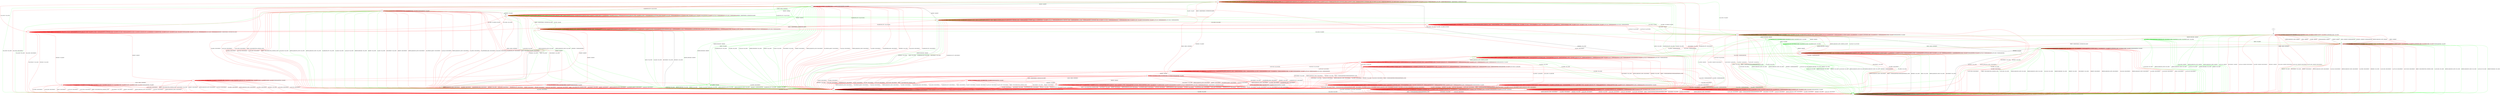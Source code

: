 digraph "" {
	graph ["Incoming time"=0.14721894264221191,
		"Outgoing time"=0.2516295909881592,
		Output="{'States': 36, 'Transitions': 837, 'Filename': '../results/ssh/OpenSSH-DropBear-msat-4.dot'}",
		Reference="{'States': 32, 'Transitions': 683, 'Filename': '../subjects/ssh/OpenSSH.dot'}",
		Solver=msat,
		Updated="{'States': 18, 'Transitions': 222, 'Filename': '../subjects/ssh/DropBear.dot'}",
		"f-measure"=0.15027624309392265,
		precision=0.3063063063063063,
		recall=0.09956076134699854
	];
	a -> a	[key=0,
		label="CH_OPEN / CH_MAX"];
	a -> a	[key=1,
		label="CH_EOF / NO_RESP"];
	a -> a	[key=2,
		color=green,
		label="UA_PK_NOK / NO_RESP"];
	a -> a	[key=3,
		color=green,
		label="SERVICE_REQUEST_AUTH / SERVICE_ACCEPT"];
	a -> a	[key=4,
		color=green,
		label="SERVICE_REQUEST_CONN / SERVICE_ACCEPT"];
	a -> a	[key=5,
		color=green,
		label="UA_PK_OK / NO_RESP"];
	a -> a	[key=6,
		color=red,
		label="SERVICE_REQUEST_AUTH / NO_RESP"];
	a -> a	[key=7,
		color=red,
		label="CH_WINDOW_ADJUST / NO_RESP"];
	a -> a	[key=8,
		color=red,
		label="DEBUG / NO_RESP"];
	a -> a	[key=9,
		color=red,
		label="UA_PK_OK / UNIMPLEMENTED"];
	a -> a	[key=10,
		color=red,
		label="SERVICE_REQUEST_CONN / NO_RESP"];
	a -> a	[key=11,
		color=red,
		label="UA_NONE / UNIMPLEMENTED"];
	a -> a	[key=12,
		color=red,
		label="CH_EXTENDED_DATA / NO_RESP"];
	a -> a	[key=13,
		color=red,
		label="UA_PK_NOK / UNIMPLEMENTED"];
	a -> a	[key=14,
		color=red,
		label="KEX30 / NO_RESP"];
	a -> a	[key=15,
		color=red,
		label="IGNORE / NO_RESP"];
	a -> a	[key=16,
		color=red,
		label="CH_DATA / NO_RESP"];
	a -> a	[key=17,
		color=red,
		label="UNIMPLEMENTED / NO_RESP"];
	a -> a	[key=18,
		color=red,
		label="UA_PW_OK / UNIMPLEMENTED"];
	a -> a	[key=19,
		color=red,
		label="UA_PW_NOK / UNIMPLEMENTED"];
	a -> a	[key=20,
		color=red,
		label="REKEY / KEXINIT|KEX31+NEWKEYS|NO_RESP"];
	a -> d	[key=0,
		label="KEXINIT / KEXINIT"];
	a -> m	[key=0,
		color=green,
		label="CH_CLOSE / NO_RESP"];
	a -> n	[key=0,
		label="NEWKEYS / NO_CONN"];
	a -> n	[key=1,
		color=green,
		label="KEX30 / NO_CONN"];
	a -> n	[key=2,
		color=green,
		label="CH_REQUEST_PTY / NO_CONN"];
	a -> n	[key=3,
		color=green,
		label="CH_DATA / NO_CONN"];
	a -> n	[key=4,
		color=red,
		label="DISCONNECT / NO_CONN"];
	a -> n	[key=5,
		color=red,
		label="CH_REQUEST_PTY / DISCONNECT"];
	r	[color=green];
	a -> r	[key=0,
		color=green,
		label="KEXINIT_PROCEED / KEXINIT"];
	z	[color=red];
	a -> z	[key=0,
		color=red,
		label="CH_CLOSE / CH_CLOSE"];
	b -> l	[key=0];
	c -> c	[key=0,
		label="CH_CLOSE / CH_NONE"];
	c -> c	[key=1,
		label="CH_REQUEST_PTY / CH_NONE"];
	c -> c	[key=2,
		label="CH_EOF / CH_NONE"];
	c -> c	[key=3,
		label="CH_DATA / CH_NONE"];
	c -> c	[key=4,
		color=green,
		label="KEX30 / UNIMPLEMENTED"];
	c -> c	[key=5,
		color=red,
		label="CH_WINDOW_ADJUST / CH_NONE"];
	c -> c	[key=6,
		color=red,
		label="DEBUG / NO_RESP"];
	c -> c	[key=7,
		color=red,
		label="CH_EXTENDED_DATA / CH_NONE"];
	c -> c	[key=8,
		color=red,
		label="IGNORE / NO_RESP"];
	c -> c	[key=9,
		color=red,
		label="UNIMPLEMENTED / NO_RESP"];
	c -> e	[key=0,
		label="NEWKEYS / NO_RESP"];
	c -> f	[key=0,
		color=green,
		label="UA_PK_NOK / NO_CONN"];
	c -> f	[key=1,
		color=green,
		label="SERVICE_REQUEST_AUTH / NO_CONN"];
	c -> f	[key=2,
		color=green,
		label="SERVICE_REQUEST_CONN / NO_CONN"];
	c -> f	[key=3,
		color=green,
		label="UA_PK_OK / NO_CONN"];
	c -> f	[key=4,
		color=green,
		label="KEXINIT_PROCEED / NO_CONN"];
	c -> f	[key=5,
		color=green,
		label="KEXINIT / NO_CONN"];
	c -> f	[key=6,
		color=red,
		label="DISCONNECT / NO_CONN"];
	c -> f	[key=7,
		color=red,
		label="KEXINIT / DISCONNECT"];
	c -> f	[key=8,
		color=red,
		label="SERVICE_REQUEST_AUTH / DISCONNECT"];
	c -> f	[key=9,
		color=red,
		label="UA_PK_OK / DISCONNECT"];
	c -> f	[key=10,
		color=red,
		label="SERVICE_REQUEST_CONN / DISCONNECT"];
	c -> f	[key=11,
		color=red,
		label="UA_NONE / DISCONNECT"];
	c -> f	[key=12,
		color=red,
		label="UA_PK_NOK / DISCONNECT"];
	c -> f	[key=13,
		color=red,
		label="KEX30 / DISCONNECT"];
	c -> f	[key=14,
		color=red,
		label="UA_PW_OK / DISCONNECT"];
	c -> f	[key=15,
		color=red,
		label="UA_PW_NOK / DISCONNECT"];
	c -> f	[key=16,
		color=red,
		label="REKEY / DISCONNECT|NO_CONN|NO_CONN"];
	c -> n	[key=0,
		color=green,
		label="CH_OPEN / NO_CONN"];
	c -> n	[key=1,
		color=red,
		label="CH_OPEN / DISCONNECT"];
	d -> d	[key=0,
		label="CH_OPEN / CH_MAX"];
	d -> d	[key=1,
		color=red,
		label="DEBUG / NO_RESP"];
	d -> d	[key=2,
		color=red,
		label="IGNORE / NO_RESP"];
	d -> d	[key=3,
		color=red,
		label="UNIMPLEMENTED / NO_RESP"];
	d -> f	[key=0,
		color=green,
		label="CH_CLOSE / NO_CONN"];
	d -> f	[key=1,
		color=red,
		label="CH_CLOSE / DISCONNECT"];
	d -> g	[key=0,
		color=green,
		label="KEX30 / KEX31+NEWKEYS"];
	d -> n	[key=0,
		color=green,
		label="UA_PK_NOK / NO_CONN"];
	d -> n	[key=1,
		color=green,
		label="SERVICE_REQUEST_AUTH / NO_CONN"];
	d -> n	[key=2,
		color=green,
		label="SERVICE_REQUEST_CONN / NO_CONN"];
	d -> n	[key=3,
		color=green,
		label="NEWKEYS / UNIMPLEMENTED"];
	d -> n	[key=4,
		color=green,
		label="CH_REQUEST_PTY / NO_CONN"];
	d -> n	[key=5,
		color=green,
		label="CH_DATA / NO_CONN"];
	d -> n	[key=6,
		color=green,
		label="UA_PK_OK / NO_CONN"];
	d -> n	[key=7,
		color=green,
		label="KEXINIT_PROCEED / NO_CONN"];
	d -> n	[key=8,
		color=green,
		label="KEXINIT / NO_CONN"];
	d -> n	[key=9,
		color=green,
		label="CH_EOF / NO_CONN"];
	d -> n	[key=10,
		color=red,
		label="DISCONNECT / NO_CONN"];
	d -> n	[key=11,
		color=red,
		label="KEXINIT / DISCONNECT"];
	d -> n	[key=12,
		color=red,
		label="SERVICE_REQUEST_AUTH / DISCONNECT"];
	d -> n	[key=13,
		color=red,
		label="CH_WINDOW_ADJUST / DISCONNECT"];
	d -> n	[key=14,
		color=red,
		label="UA_PK_OK / DISCONNECT"];
	d -> n	[key=15,
		color=red,
		label="SERVICE_REQUEST_CONN / DISCONNECT"];
	d -> n	[key=16,
		color=red,
		label="UA_NONE / DISCONNECT"];
	d -> n	[key=17,
		color=red,
		label="CH_EXTENDED_DATA / DISCONNECT"];
	d -> n	[key=18,
		color=red,
		label="NEWKEYS / NO_CONN"];
	d -> n	[key=19,
		color=red,
		label="UA_PK_NOK / DISCONNECT"];
	d -> n	[key=20,
		color=red,
		label="CH_REQUEST_PTY / DISCONNECT"];
	d -> n	[key=21,
		color=red,
		label="CH_EOF / DISCONNECT"];
	d -> n	[key=22,
		color=red,
		label="CH_DATA / DISCONNECT"];
	d -> n	[key=23,
		color=red,
		label="UA_PW_OK / DISCONNECT"];
	d -> n	[key=24,
		color=red,
		label="UA_PW_NOK / DISCONNECT"];
	d -> n	[key=25,
		color=red,
		label="REKEY / DISCONNECT|NO_CONN|NO_CONN"];
	jj	[color=red];
	d -> jj	[key=0,
		color=red,
		label="KEX30 / KEX31+NEWKEYS"];
	e -> e	[key=0,
		label="CH_CLOSE / CH_NONE"];
	e -> e	[key=1,
		label="CH_REQUEST_PTY / CH_NONE"];
	e -> e	[key=2,
		label="CH_EOF / CH_NONE"];
	e -> e	[key=3,
		label="CH_DATA / CH_NONE"];
	e -> e	[key=4,
		color=green,
		label="UA_PK_NOK / UA_FAILURE"];
	e -> e	[key=5,
		color=green,
		label="SERVICE_REQUEST_AUTH / SERVICE_ACCEPT"];
	e -> e	[key=6,
		color=red,
		label="KEXINIT / UNIMPLEMENTED"];
	e -> e	[key=7,
		color=red,
		label="CH_WINDOW_ADJUST / CH_NONE"];
	e -> e	[key=8,
		color=red,
		label="DEBUG / NO_RESP"];
	e -> e	[key=9,
		color=red,
		label="UA_PK_OK / UNIMPLEMENTED"];
	e -> e	[key=10,
		color=red,
		label="UA_NONE / UNIMPLEMENTED"];
	e -> e	[key=11,
		color=red,
		label="CH_EXTENDED_DATA / CH_NONE"];
	e -> e	[key=12,
		color=red,
		label="UA_PK_NOK / UNIMPLEMENTED"];
	e -> e	[key=13,
		color=red,
		label="KEX30 / UNIMPLEMENTED"];
	e -> e	[key=14,
		color=red,
		label="IGNORE / NO_RESP"];
	e -> e	[key=15,
		color=red,
		label="UNIMPLEMENTED / NO_RESP"];
	e -> e	[key=16,
		color=red,
		label="UA_PW_OK / UNIMPLEMENTED"];
	e -> e	[key=17,
		color=red,
		label="UA_PW_NOK / UNIMPLEMENTED"];
	e -> f	[key=0,
		label="NEWKEYS / NO_CONN"];
	e -> f	[key=1,
		color=green,
		label="KEX30 / NO_CONN"];
	e -> f	[key=2,
		color=green,
		label="SERVICE_REQUEST_CONN / NO_CONN"];
	e -> f	[key=3,
		color=red,
		label="DISCONNECT / NO_CONN"];
	e -> f	[key=4,
		color=red,
		label="SERVICE_REQUEST_CONN / DISCONNECT"];
	e -> f	[key=5,
		color=red,
		label="REKEY / UNIMPLEMENTED|UNIMPLEMENTED|NO_CONN"];
	e -> m	[key=0,
		color=green,
		label="UA_PK_OK / UA_SUCCESS"];
	e -> m	[key=1,
		color=red,
		label="SERVICE_REQUEST_AUTH / SERVICE_ACCEPT"];
	e -> n	[key=0,
		color=green,
		label="CH_OPEN / NO_CONN"];
	p	[color=green];
	e -> p	[key=0,
		color=green,
		label="KEXINIT_PROCEED / KEXINIT"];
	q	[color=green];
	e -> q	[key=0,
		color=green,
		label="KEXINIT / KEXINIT"];
	s	[color=red];
	e -> s	[key=0,
		color=red,
		label="CH_OPEN / UNIMPLEMENTED"];
	f -> f	[key=0,
		label="KEXINIT / NO_CONN"];
	f -> f	[key=1,
		label="SERVICE_REQUEST_AUTH / NO_CONN"];
	f -> f	[key=2,
		label="UA_PK_OK / NO_CONN"];
	f -> f	[key=3,
		label="SERVICE_REQUEST_CONN / NO_CONN"];
	f -> f	[key=4,
		label="NEWKEYS / NO_CONN"];
	f -> f	[key=5,
		label="UA_PK_NOK / NO_CONN"];
	f -> f	[key=6,
		label="CH_CLOSE / CH_NONE"];
	f -> f	[key=7,
		label="CH_REQUEST_PTY / CH_NONE"];
	f -> f	[key=8,
		label="KEX30 / NO_CONN"];
	f -> f	[key=9,
		label="CH_EOF / CH_NONE"];
	f -> f	[key=10,
		label="CH_DATA / CH_NONE"];
	f -> f	[key=11,
		color=green,
		label="KEXINIT_PROCEED / NO_CONN"];
	f -> f	[key=12,
		color=red,
		label="DISCONNECT / NO_CONN"];
	f -> f	[key=13,
		color=red,
		label="CH_WINDOW_ADJUST / CH_NONE"];
	f -> f	[key=14,
		color=red,
		label="DEBUG / NO_CONN"];
	f -> f	[key=15,
		color=red,
		label="UA_NONE / NO_CONN"];
	f -> f	[key=16,
		color=red,
		label="CH_EXTENDED_DATA / CH_NONE"];
	f -> f	[key=17,
		color=red,
		label="IGNORE / NO_CONN"];
	f -> f	[key=18,
		color=red,
		label="UNIMPLEMENTED / NO_CONN"];
	f -> f	[key=19,
		color=red,
		label="UA_PW_OK / NO_CONN"];
	f -> f	[key=20,
		color=red,
		label="UA_PW_NOK / NO_CONN"];
	f -> f	[key=21,
		color=red,
		label="REKEY / NO_CONN|NO_CONN|NO_CONN"];
	f -> n	[key=0,
		label="CH_OPEN / NO_CONN"];
	g -> f	[key=0,
		color=green,
		label="CH_CLOSE / NO_CONN"];
	g -> f	[key=1,
		color=red,
		label="CH_CLOSE / DISCONNECT"];
	g -> g	[key=0,
		label="CH_OPEN / CH_MAX"];
	g -> g	[key=1,
		color=green,
		label="KEX30 / UNIMPLEMENTED"];
	g -> g	[key=2,
		color=red,
		label="DEBUG / NO_RESP"];
	g -> g	[key=3,
		color=red,
		label="IGNORE / NO_RESP"];
	g -> g	[key=4,
		color=red,
		label="UNIMPLEMENTED / NO_RESP"];
	g -> j	[key=0,
		label="NEWKEYS / NO_RESP"];
	g -> n	[key=0,
		color=green,
		label="UA_PK_NOK / NO_CONN"];
	g -> n	[key=1,
		color=green,
		label="SERVICE_REQUEST_AUTH / NO_CONN"];
	g -> n	[key=2,
		color=green,
		label="SERVICE_REQUEST_CONN / NO_CONN"];
	g -> n	[key=3,
		color=green,
		label="CH_REQUEST_PTY / NO_CONN"];
	g -> n	[key=4,
		color=green,
		label="CH_DATA / NO_CONN"];
	g -> n	[key=5,
		color=green,
		label="UA_PK_OK / NO_CONN"];
	g -> n	[key=6,
		color=green,
		label="KEXINIT_PROCEED / NO_CONN"];
	g -> n	[key=7,
		color=green,
		label="KEXINIT / NO_CONN"];
	g -> n	[key=8,
		color=green,
		label="CH_EOF / NO_CONN"];
	g -> n	[key=9,
		color=red,
		label="DISCONNECT / NO_CONN"];
	g -> n	[key=10,
		color=red,
		label="KEXINIT / DISCONNECT"];
	g -> n	[key=11,
		color=red,
		label="SERVICE_REQUEST_AUTH / DISCONNECT"];
	g -> n	[key=12,
		color=red,
		label="CH_WINDOW_ADJUST / DISCONNECT"];
	g -> n	[key=13,
		color=red,
		label="UA_PK_OK / DISCONNECT"];
	g -> n	[key=14,
		color=red,
		label="SERVICE_REQUEST_CONN / DISCONNECT"];
	g -> n	[key=15,
		color=red,
		label="UA_NONE / DISCONNECT"];
	g -> n	[key=16,
		color=red,
		label="CH_EXTENDED_DATA / DISCONNECT"];
	g -> n	[key=17,
		color=red,
		label="UA_PK_NOK / DISCONNECT"];
	g -> n	[key=18,
		color=red,
		label="CH_REQUEST_PTY / DISCONNECT"];
	g -> n	[key=19,
		color=red,
		label="KEX30 / DISCONNECT"];
	g -> n	[key=20,
		color=red,
		label="CH_EOF / DISCONNECT"];
	g -> n	[key=21,
		color=red,
		label="CH_DATA / DISCONNECT"];
	g -> n	[key=22,
		color=red,
		label="UA_PW_OK / DISCONNECT"];
	g -> n	[key=23,
		color=red,
		label="UA_PW_NOK / DISCONNECT"];
	g -> n	[key=24,
		color=red,
		label="REKEY / DISCONNECT|NO_CONN|NO_CONN"];
	h -> c	[key=0,
		label="KEX30 / KEX31+NEWKEYS"];
	h -> f	[key=0,
		color=green,
		label="UA_PK_NOK / NO_CONN"];
	h -> f	[key=1,
		color=green,
		label="SERVICE_REQUEST_AUTH / NO_CONN"];
	h -> f	[key=2,
		color=green,
		label="SERVICE_REQUEST_CONN / NO_CONN"];
	h -> f	[key=3,
		color=green,
		label="UA_PK_OK / NO_CONN"];
	h -> f	[key=4,
		color=green,
		label="KEXINIT_PROCEED / NO_CONN"];
	h -> f	[key=5,
		color=green,
		label="KEXINIT / NO_CONN"];
	h -> f	[key=6,
		color=red,
		label="DISCONNECT / NO_CONN"];
	h -> f	[key=7,
		color=red,
		label="KEXINIT / DISCONNECT"];
	h -> f	[key=8,
		color=red,
		label="SERVICE_REQUEST_AUTH / DISCONNECT"];
	h -> f	[key=9,
		color=red,
		label="UA_PK_OK / DISCONNECT"];
	h -> f	[key=10,
		color=red,
		label="SERVICE_REQUEST_CONN / DISCONNECT"];
	h -> f	[key=11,
		color=red,
		label="UA_NONE / DISCONNECT"];
	h -> f	[key=12,
		color=red,
		label="NEWKEYS / NO_CONN"];
	h -> f	[key=13,
		color=red,
		label="UA_PK_NOK / DISCONNECT"];
	h -> f	[key=14,
		color=red,
		label="UA_PW_OK / DISCONNECT"];
	h -> f	[key=15,
		color=red,
		label="UA_PW_NOK / DISCONNECT"];
	h -> f	[key=16,
		color=red,
		label="REKEY / DISCONNECT|NO_CONN|NO_CONN"];
	h -> h	[key=0,
		label="CH_CLOSE / CH_NONE"];
	h -> h	[key=1,
		label="CH_REQUEST_PTY / CH_NONE"];
	h -> h	[key=2,
		label="CH_EOF / CH_NONE"];
	h -> h	[key=3,
		label="CH_DATA / CH_NONE"];
	h -> h	[key=4,
		color=green,
		label="NEWKEYS / UNIMPLEMENTED"];
	h -> h	[key=5,
		color=red,
		label="CH_WINDOW_ADJUST / CH_NONE"];
	h -> h	[key=6,
		color=red,
		label="DEBUG / NO_RESP"];
	h -> h	[key=7,
		color=red,
		label="CH_EXTENDED_DATA / CH_NONE"];
	h -> h	[key=8,
		color=red,
		label="IGNORE / NO_RESP"];
	h -> h	[key=9,
		color=red,
		label="UNIMPLEMENTED / NO_RESP"];
	h -> n	[key=0,
		color=green,
		label="CH_OPEN / NO_CONN"];
	h -> n	[key=1,
		color=red,
		label="CH_OPEN / DISCONNECT"];
	i -> a	[key=0,
		color=green,
		label="CH_REQUEST_PTY / CH_SUCCESS"];
	i -> d	[key=0,
		color=green,
		label="KEXINIT / KEXINIT"];
	i -> i	[key=0,
		label="CH_OPEN / CH_MAX"];
	i -> i	[key=1,
		label="CH_EOF / NO_RESP"];
	i -> i	[key=2,
		color=green,
		label="UA_PK_NOK / NO_RESP"];
	i -> i	[key=3,
		color=green,
		label="SERVICE_REQUEST_AUTH / SERVICE_ACCEPT"];
	i -> i	[key=4,
		color=green,
		label="SERVICE_REQUEST_CONN / SERVICE_ACCEPT"];
	i -> i	[key=5,
		color=green,
		label="UA_PK_OK / NO_RESP"];
	i -> i	[key=6,
		color=red,
		label="SERVICE_REQUEST_AUTH / UNIMPLEMENTED"];
	i -> i	[key=7,
		color=red,
		label="CH_WINDOW_ADJUST / NO_RESP"];
	i -> i	[key=8,
		color=red,
		label="DEBUG / NO_RESP"];
	i -> i	[key=9,
		color=red,
		label="UA_PK_OK / UNIMPLEMENTED"];
	i -> i	[key=10,
		color=red,
		label="SERVICE_REQUEST_CONN / UNIMPLEMENTED"];
	i -> i	[key=11,
		color=red,
		label="UA_NONE / UNIMPLEMENTED"];
	i -> i	[key=12,
		color=red,
		label="CH_EXTENDED_DATA / NO_RESP"];
	i -> i	[key=13,
		color=red,
		label="UA_PK_NOK / UNIMPLEMENTED"];
	i -> i	[key=14,
		color=red,
		label="KEX30 / UNIMPLEMENTED"];
	i -> i	[key=15,
		color=red,
		label="IGNORE / NO_RESP"];
	i -> i	[key=16,
		color=red,
		label="CH_DATA / NO_RESP"];
	i -> i	[key=17,
		color=red,
		label="UNIMPLEMENTED / NO_RESP"];
	i -> i	[key=18,
		color=red,
		label="UA_PW_OK / UNIMPLEMENTED"];
	i -> i	[key=19,
		color=red,
		label="UA_PW_NOK / UNIMPLEMENTED"];
	i -> j	[key=0,
		color=red,
		label="REKEY / KEXINIT|KEX31+NEWKEYS|NO_RESP"];
	i -> k	[key=0,
		color=red,
		label="CH_REQUEST_PTY / CH_SUCCESS"];
	i -> m	[key=0,
		color=green,
		label="CH_CLOSE / NO_RESP"];
	i -> n	[key=0,
		label="NEWKEYS / NO_CONN"];
	i -> n	[key=1,
		color=green,
		label="KEX30 / NO_CONN"];
	i -> n	[key=2,
		color=green,
		label="CH_DATA / NO_CONN"];
	i -> n	[key=3,
		color=red,
		label="DISCONNECT / NO_CONN"];
	i -> r	[key=0,
		color=green,
		label="KEXINIT_PROCEED / KEXINIT"];
	t	[color=red];
	i -> t	[key=0,
		color=red,
		label="CH_CLOSE / CH_CLOSE"];
	ff	[color=red];
	i -> ff	[key=0,
		color=red,
		label="KEXINIT / KEXINIT"];
	j -> a	[key=0,
		color=red,
		label="CH_REQUEST_PTY / CH_SUCCESS"];
	j -> d	[key=0,
		color=green,
		label="KEXINIT / KEXINIT"];
	j -> i	[key=0,
		color=green,
		label="CH_EOF / CH_EOF"];
	j -> j	[key=0,
		label="CH_OPEN / CH_MAX"];
	j -> j	[key=1,
		label="CH_DATA / NO_RESP"];
	j -> j	[key=2,
		color=green,
		label="UA_PK_NOK / NO_RESP"];
	j -> j	[key=3,
		color=green,
		label="SERVICE_REQUEST_AUTH / SERVICE_ACCEPT"];
	j -> j	[key=4,
		color=green,
		label="SERVICE_REQUEST_CONN / SERVICE_ACCEPT"];
	j -> j	[key=5,
		color=green,
		label="UA_PK_OK / NO_RESP"];
	j -> j	[key=6,
		color=red,
		label="SERVICE_REQUEST_AUTH / NO_RESP"];
	j -> j	[key=7,
		color=red,
		label="CH_WINDOW_ADJUST / NO_RESP"];
	j -> j	[key=8,
		color=red,
		label="DEBUG / NO_RESP"];
	j -> j	[key=9,
		color=red,
		label="UA_PK_OK / UNIMPLEMENTED"];
	j -> j	[key=10,
		color=red,
		label="SERVICE_REQUEST_CONN / NO_RESP"];
	j -> j	[key=11,
		color=red,
		label="UA_NONE / UNIMPLEMENTED"];
	j -> j	[key=12,
		color=red,
		label="CH_EXTENDED_DATA / NO_RESP"];
	j -> j	[key=13,
		color=red,
		label="UA_PK_NOK / UNIMPLEMENTED"];
	j -> j	[key=14,
		color=red,
		label="KEX30 / NO_RESP"];
	j -> j	[key=15,
		color=red,
		label="IGNORE / NO_RESP"];
	j -> j	[key=16,
		color=red,
		label="CH_EOF / NO_RESP"];
	j -> j	[key=17,
		color=red,
		label="UNIMPLEMENTED / NO_RESP"];
	j -> j	[key=18,
		color=red,
		label="UA_PW_OK / UNIMPLEMENTED"];
	j -> j	[key=19,
		color=red,
		label="UA_PW_NOK / UNIMPLEMENTED"];
	j -> j	[key=20,
		color=red,
		label="REKEY / KEXINIT|KEX31+NEWKEYS|NO_RESP"];
	j -> k	[key=0,
		color=green,
		label="CH_REQUEST_PTY / CH_SUCCESS"];
	j -> m	[key=0,
		color=green,
		label="CH_CLOSE / CH_EOF"];
	j -> n	[key=0,
		label="NEWKEYS / NO_CONN"];
	j -> n	[key=1,
		color=green,
		label="KEX30 / NO_CONN"];
	j -> n	[key=2,
		color=red,
		label="DISCONNECT / NO_CONN"];
	j -> r	[key=0,
		color=green,
		label="KEXINIT_PROCEED / KEXINIT"];
	j -> z	[key=0,
		color=red,
		label="CH_CLOSE / CH_CLOSE"];
	j -> ff	[key=0,
		color=red,
		label="KEXINIT / KEXINIT"];
	k -> a	[key=0,
		color=green,
		label="CH_EOF / CH_EOF"];
	k -> a	[key=1,
		color=red,
		label="REKEY / KEXINIT|KEX31+NEWKEYS|NO_RESP"];
	k -> d	[key=0,
		label="KEXINIT / KEXINIT"];
	k -> k	[key=0,
		label="CH_OPEN / CH_MAX"];
	k -> k	[key=1,
		label="CH_DATA / NO_RESP"];
	k -> k	[key=2,
		color=green,
		label="UA_PK_NOK / NO_RESP"];
	k -> k	[key=3,
		color=green,
		label="SERVICE_REQUEST_AUTH / SERVICE_ACCEPT"];
	k -> k	[key=4,
		color=green,
		label="SERVICE_REQUEST_CONN / SERVICE_ACCEPT"];
	k -> k	[key=5,
		color=green,
		label="UA_PK_OK / NO_RESP"];
	k -> k	[key=6,
		color=red,
		label="SERVICE_REQUEST_AUTH / UNIMPLEMENTED"];
	k -> k	[key=7,
		color=red,
		label="CH_WINDOW_ADJUST / NO_RESP"];
	k -> k	[key=8,
		color=red,
		label="DEBUG / NO_RESP"];
	k -> k	[key=9,
		color=red,
		label="UA_PK_OK / UNIMPLEMENTED"];
	k -> k	[key=10,
		color=red,
		label="SERVICE_REQUEST_CONN / UNIMPLEMENTED"];
	k -> k	[key=11,
		color=red,
		label="UA_NONE / UNIMPLEMENTED"];
	k -> k	[key=12,
		color=red,
		label="CH_EXTENDED_DATA / NO_RESP"];
	k -> k	[key=13,
		color=red,
		label="UA_PK_NOK / UNIMPLEMENTED"];
	k -> k	[key=14,
		color=red,
		label="KEX30 / UNIMPLEMENTED"];
	k -> k	[key=15,
		color=red,
		label="IGNORE / NO_RESP"];
	k -> k	[key=16,
		color=red,
		label="CH_EOF / NO_RESP"];
	k -> k	[key=17,
		color=red,
		label="UNIMPLEMENTED / NO_RESP"];
	k -> k	[key=18,
		color=red,
		label="UA_PW_OK / UNIMPLEMENTED"];
	k -> k	[key=19,
		color=red,
		label="UA_PW_NOK / UNIMPLEMENTED"];
	k -> m	[key=0,
		color=green,
		label="CH_CLOSE / CH_EOF"];
	k -> n	[key=0,
		label="NEWKEYS / NO_CONN"];
	k -> n	[key=1,
		color=green,
		label="KEX30 / NO_CONN"];
	k -> n	[key=2,
		color=green,
		label="CH_REQUEST_PTY / NO_CONN"];
	k -> n	[key=3,
		color=red,
		label="DISCONNECT / NO_CONN"];
	k -> n	[key=4,
		color=red,
		label="CH_REQUEST_PTY / DISCONNECT"];
	k -> r	[key=0,
		color=green,
		label="KEXINIT_PROCEED / KEXINIT"];
	k -> t	[key=0,
		color=red,
		label="CH_CLOSE / CH_CLOSE"];
	l -> e	[key=0,
		color=red,
		label="REKEY / KEXINIT|KEX31+NEWKEYS|NO_RESP"];
	l -> f	[key=0,
		color=green,
		label="UA_PK_NOK / KEXINIT"];
	l -> f	[key=1,
		color=green,
		label="SERVICE_REQUEST_AUTH / KEXINIT"];
	l -> f	[key=2,
		color=green,
		label="SERVICE_REQUEST_CONN / KEXINIT"];
	l -> f	[key=3,
		color=green,
		label="UA_PK_OK / KEXINIT"];
	l -> f	[key=4,
		color=red,
		label="DISCONNECT / KEXINIT"];
	l -> f	[key=5,
		color=red,
		label="UA_PK_OK / KEXINIT+DISCONNECT"];
	l -> f	[key=6,
		color=red,
		label="UA_NONE / KEXINIT+DISCONNECT"];
	l -> f	[key=7,
		color=red,
		label="NEWKEYS / KEXINIT"];
	l -> f	[key=8,
		color=red,
		label="UA_PK_NOK / KEXINIT+DISCONNECT"];
	l -> f	[key=9,
		color=red,
		label="UA_PW_OK / KEXINIT+DISCONNECT"];
	l -> f	[key=10,
		color=red,
		label="UA_PW_NOK / KEXINIT+DISCONNECT"];
	l -> h	[key=0,
		label="KEXINIT / KEXINIT"];
	l -> h	[key=1,
		color=green,
		label="KEX30 / KEXINIT+UNIMPLEMENTED"];
	l -> h	[key=2,
		color=green,
		label="NEWKEYS / KEXINIT+UNIMPLEMENTED"];
	l -> h	[key=3,
		color=red,
		label="SERVICE_REQUEST_AUTH / KEXINIT"];
	l -> h	[key=4,
		color=red,
		label="DEBUG / KEXINIT"];
	l -> h	[key=5,
		color=red,
		label="SERVICE_REQUEST_CONN / KEXINIT"];
	l -> h	[key=6,
		color=red,
		label="KEX30 / KEXINIT"];
	l -> h	[key=7,
		color=red,
		label="IGNORE / KEXINIT"];
	l -> h	[key=8,
		color=red,
		label="UNIMPLEMENTED / KEXINIT"];
	l -> l	[key=0,
		label="CH_CLOSE / CH_NONE"];
	l -> l	[key=1,
		label="CH_REQUEST_PTY / CH_NONE"];
	l -> l	[key=2,
		label="CH_EOF / CH_NONE"];
	l -> l	[key=3,
		label="CH_DATA / CH_NONE"];
	l -> l	[key=4,
		color=red,
		label="CH_WINDOW_ADJUST / CH_NONE"];
	l -> l	[key=5,
		color=red,
		label="CH_EXTENDED_DATA / CH_NONE"];
	l -> n	[key=0,
		color=green,
		label="CH_OPEN / KEXINIT"];
	l -> n	[key=1,
		color=red,
		label="CH_OPEN / KEXINIT+DISCONNECT"];
	o	[color=green];
	l -> o	[key=0,
		color=green,
		label="KEXINIT_PROCEED / KEXINIT"];
	m -> f	[key=0,
		label="NEWKEYS / NO_CONN"];
	m -> f	[key=1,
		color=green,
		label="KEX30 / NO_CONN"];
	m -> f	[key=2,
		color=red,
		label="DISCONNECT / NO_CONN"];
	m -> f	[key=3,
		color=red,
		label="SERVICE_REQUEST_CONN / DISCONNECT"];
	m -> f	[key=4,
		color=red,
		label="REKEY / UNIMPLEMENTED|UNIMPLEMENTED|NO_CONN"];
	m -> j	[key=0,
		color=green,
		label="CH_OPEN / CH_OPEN_SUCCESS"];
	m -> m	[key=0,
		label="SERVICE_REQUEST_AUTH / SERVICE_ACCEPT"];
	m -> m	[key=1,
		label="CH_CLOSE / CH_NONE"];
	m -> m	[key=2,
		label="CH_REQUEST_PTY / CH_NONE"];
	m -> m	[key=3,
		label="CH_EOF / CH_NONE"];
	m -> m	[key=4,
		label="CH_DATA / CH_NONE"];
	m -> m	[key=5,
		color=green,
		label="UA_PK_NOK / NO_RESP"];
	m -> m	[key=6,
		color=green,
		label="SERVICE_REQUEST_CONN / SERVICE_ACCEPT"];
	m -> m	[key=7,
		color=green,
		label="UA_PK_OK / NO_RESP"];
	m -> m	[key=8,
		color=red,
		label="KEXINIT / UNIMPLEMENTED"];
	m -> m	[key=9,
		color=red,
		label="CH_WINDOW_ADJUST / CH_NONE"];
	m -> m	[key=10,
		color=red,
		label="DEBUG / NO_RESP"];
	m -> m	[key=11,
		color=red,
		label="CH_EXTENDED_DATA / CH_NONE"];
	m -> m	[key=12,
		color=red,
		label="KEX30 / UNIMPLEMENTED"];
	m -> m	[key=13,
		color=red,
		label="IGNORE / NO_RESP"];
	m -> m	[key=14,
		color=red,
		label="UNIMPLEMENTED / NO_RESP"];
	m -> p	[key=0,
		color=green,
		label="KEXINIT_PROCEED / KEXINIT"];
	m -> q	[key=0,
		color=green,
		label="KEXINIT / KEXINIT"];
	m -> t	[key=0,
		color=red,
		label="UA_PK_OK / UA_SUCCESS"];
	m -> t	[key=1,
		color=red,
		label="UA_PW_OK / UA_SUCCESS"];
	u	[color=red];
	m -> u	[key=0,
		color=red,
		label="UA_PW_NOK / UA_FAILURE"];
	v	[color=red];
	m -> v	[key=0,
		color=red,
		label="UA_NONE / UA_FAILURE"];
	w	[color=red];
	m -> w	[key=0,
		color=red,
		label="UA_PK_NOK / UA_FAILURE"];
	x	[color=red];
	m -> x	[key=0,
		color=red,
		label="CH_OPEN / UNIMPLEMENTED"];
	n -> f	[key=0,
		label="CH_CLOSE / NO_CONN"];
	n -> n	[key=0,
		label="KEXINIT / NO_CONN"];
	n -> n	[key=1,
		label="SERVICE_REQUEST_AUTH / NO_CONN"];
	n -> n	[key=2,
		label="UA_PK_OK / NO_CONN"];
	n -> n	[key=3,
		label="SERVICE_REQUEST_CONN / NO_CONN"];
	n -> n	[key=4,
		label="NEWKEYS / NO_CONN"];
	n -> n	[key=5,
		label="UA_PK_NOK / NO_CONN"];
	n -> n	[key=6,
		label="CH_OPEN / CH_MAX"];
	n -> n	[key=7,
		label="CH_REQUEST_PTY / NO_CONN"];
	n -> n	[key=8,
		label="KEX30 / NO_CONN"];
	n -> n	[key=9,
		label="CH_EOF / NO_CONN"];
	n -> n	[key=10,
		label="CH_DATA / NO_CONN"];
	n -> n	[key=11,
		color=green,
		label="KEXINIT_PROCEED / NO_CONN"];
	n -> n	[key=12,
		color=red,
		label="DISCONNECT / NO_CONN"];
	n -> n	[key=13,
		color=red,
		label="CH_WINDOW_ADJUST / NO_CONN"];
	n -> n	[key=14,
		color=red,
		label="DEBUG / NO_CONN"];
	n -> n	[key=15,
		color=red,
		label="UA_NONE / NO_CONN"];
	n -> n	[key=16,
		color=red,
		label="CH_EXTENDED_DATA / NO_CONN"];
	n -> n	[key=17,
		color=red,
		label="IGNORE / NO_CONN"];
	n -> n	[key=18,
		color=red,
		label="UNIMPLEMENTED / NO_CONN"];
	n -> n	[key=19,
		color=red,
		label="UA_PW_OK / NO_CONN"];
	n -> n	[key=20,
		color=red,
		label="UA_PW_NOK / NO_CONN"];
	n -> n	[key=21,
		color=red,
		label="REKEY / NO_CONN|NO_CONN|NO_CONN"];
	o -> f	[key=0,
		color=green,
		label="UA_PK_NOK / NO_CONN"];
	o -> f	[key=1,
		color=green,
		label="SERVICE_REQUEST_AUTH / NO_CONN"];
	o -> f	[key=2,
		color=green,
		label="SERVICE_REQUEST_CONN / NO_CONN"];
	o -> f	[key=3,
		color=green,
		label="UA_PK_OK / NO_CONN"];
	o -> f	[key=4,
		color=green,
		label="KEXINIT_PROCEED / NO_CONN"];
	o -> f	[key=5,
		color=green,
		label="KEXINIT / NO_CONN"];
	o -> h	[key=0,
		color=green,
		label="KEX30 / NO_RESP"];
	o -> n	[key=0,
		color=green,
		label="CH_OPEN / NO_CONN"];
	o -> o	[key=0,
		color=green,
		label="NEWKEYS / UNIMPLEMENTED"];
	o -> o	[key=1,
		color=green,
		label="CH_REQUEST_PTY / CH_NONE"];
	o -> o	[key=2,
		color=green,
		label="CH_DATA / CH_NONE"];
	o -> o	[key=3,
		color=green,
		label="CH_CLOSE / CH_NONE"];
	o -> o	[key=4,
		color=green,
		label="CH_EOF / CH_NONE"];
	p -> f	[key=0,
		color=green,
		label="UA_PK_NOK / NO_CONN"];
	p -> f	[key=1,
		color=green,
		label="SERVICE_REQUEST_AUTH / NO_CONN"];
	p -> f	[key=2,
		color=green,
		label="SERVICE_REQUEST_CONN / NO_CONN"];
	p -> f	[key=3,
		color=green,
		label="NEWKEYS / UNIMPLEMENTED"];
	p -> f	[key=4,
		color=green,
		label="UA_PK_OK / NO_CONN"];
	p -> f	[key=5,
		color=green,
		label="KEXINIT_PROCEED / NO_CONN"];
	p -> f	[key=6,
		color=green,
		label="KEXINIT / NO_CONN"];
	p -> n	[key=0,
		color=green,
		label="CH_OPEN / NO_CONN"];
	p -> p	[key=0,
		color=green,
		label="CH_REQUEST_PTY / CH_NONE"];
	p -> p	[key=1,
		color=green,
		label="CH_DATA / CH_NONE"];
	p -> p	[key=2,
		color=green,
		label="CH_CLOSE / CH_NONE"];
	p -> p	[key=3,
		color=green,
		label="CH_EOF / CH_NONE"];
	p -> q	[key=0,
		color=green,
		label="KEX30 / NO_RESP"];
	q -> c	[key=0,
		color=green,
		label="KEX30 / KEX31+NEWKEYS"];
	q -> f	[key=0,
		color=green,
		label="UA_PK_NOK / NO_CONN"];
	q -> f	[key=1,
		color=green,
		label="SERVICE_REQUEST_AUTH / NO_CONN"];
	q -> f	[key=2,
		color=green,
		label="SERVICE_REQUEST_CONN / NO_CONN"];
	q -> f	[key=3,
		color=green,
		label="NEWKEYS / UNIMPLEMENTED"];
	q -> f	[key=4,
		color=green,
		label="UA_PK_OK / NO_CONN"];
	q -> f	[key=5,
		color=green,
		label="KEXINIT_PROCEED / NO_CONN"];
	q -> f	[key=6,
		color=green,
		label="KEXINIT / NO_CONN"];
	q -> n	[key=0,
		color=green,
		label="CH_OPEN / NO_CONN"];
	q -> q	[key=0,
		color=green,
		label="CH_REQUEST_PTY / CH_NONE"];
	q -> q	[key=1,
		color=green,
		label="CH_DATA / CH_NONE"];
	q -> q	[key=2,
		color=green,
		label="CH_CLOSE / CH_NONE"];
	q -> q	[key=3,
		color=green,
		label="CH_EOF / CH_NONE"];
	r -> d	[key=0,
		color=green,
		label="KEX30 / NO_RESP"];
	r -> f	[key=0,
		color=green,
		label="CH_CLOSE / NO_CONN"];
	r -> n	[key=0,
		color=green,
		label="UA_PK_NOK / NO_CONN"];
	r -> n	[key=1,
		color=green,
		label="SERVICE_REQUEST_AUTH / NO_CONN"];
	r -> n	[key=2,
		color=green,
		label="SERVICE_REQUEST_CONN / NO_CONN"];
	r -> n	[key=3,
		color=green,
		label="NEWKEYS / UNIMPLEMENTED"];
	r -> n	[key=4,
		color=green,
		label="CH_REQUEST_PTY / NO_CONN"];
	r -> n	[key=5,
		color=green,
		label="CH_DATA / NO_CONN"];
	r -> n	[key=6,
		color=green,
		label="UA_PK_OK / NO_CONN"];
	r -> n	[key=7,
		color=green,
		label="KEXINIT_PROCEED / NO_CONN"];
	r -> n	[key=8,
		color=green,
		label="KEXINIT / NO_CONN"];
	r -> n	[key=9,
		color=green,
		label="CH_EOF / NO_CONN"];
	r -> r	[key=0,
		color=green,
		label="CH_OPEN / CH_MAX"];
	s -> e	[key=0,
		color=red,
		label="CH_CLOSE / UNIMPLEMENTED"];
	s -> n	[key=0,
		color=red,
		label="DISCONNECT / NO_CONN"];
	s -> n	[key=1,
		color=red,
		label="SERVICE_REQUEST_CONN / DISCONNECT"];
	s -> n	[key=2,
		color=red,
		label="NEWKEYS / NO_CONN"];
	s -> n	[key=3,
		color=red,
		label="REKEY / UNIMPLEMENTED|UNIMPLEMENTED|NO_CONN"];
	s -> s	[key=0,
		color=red,
		label="KEXINIT / UNIMPLEMENTED"];
	s -> s	[key=1,
		color=red,
		label="CH_WINDOW_ADJUST / UNIMPLEMENTED"];
	s -> s	[key=2,
		color=red,
		label="DEBUG / NO_RESP"];
	s -> s	[key=3,
		color=red,
		label="UA_PK_OK / UNIMPLEMENTED"];
	s -> s	[key=4,
		color=red,
		label="UA_NONE / UNIMPLEMENTED"];
	s -> s	[key=5,
		color=red,
		label="CH_EXTENDED_DATA / UNIMPLEMENTED"];
	s -> s	[key=6,
		color=red,
		label="UA_PK_NOK / UNIMPLEMENTED"];
	s -> s	[key=7,
		color=red,
		label="CH_OPEN / CH_MAX"];
	s -> s	[key=8,
		color=red,
		label="CH_REQUEST_PTY / UNIMPLEMENTED"];
	s -> s	[key=9,
		color=red,
		label="KEX30 / UNIMPLEMENTED"];
	s -> s	[key=10,
		color=red,
		label="IGNORE / NO_RESP"];
	s -> s	[key=11,
		color=red,
		label="CH_EOF / UNIMPLEMENTED"];
	s -> s	[key=12,
		color=red,
		label="CH_DATA / UNIMPLEMENTED"];
	s -> s	[key=13,
		color=red,
		label="UNIMPLEMENTED / NO_RESP"];
	s -> s	[key=14,
		color=red,
		label="UA_PW_OK / UNIMPLEMENTED"];
	s -> s	[key=15,
		color=red,
		label="UA_PW_NOK / UNIMPLEMENTED"];
	s -> x	[key=0,
		color=red,
		label="SERVICE_REQUEST_AUTH / SERVICE_ACCEPT"];
	t -> f	[key=0,
		color=red,
		label="DISCONNECT / NO_CONN"];
	t -> f	[key=1,
		color=red,
		label="NEWKEYS / NO_CONN"];
	t -> i	[key=0,
		color=red,
		label="CH_OPEN / CH_OPEN_SUCCESS"];
	t -> t	[key=0,
		color=red,
		label="SERVICE_REQUEST_AUTH / UNIMPLEMENTED"];
	t -> t	[key=1,
		color=red,
		label="CH_WINDOW_ADJUST / CH_NONE"];
	t -> t	[key=2,
		color=red,
		label="DEBUG / NO_RESP"];
	t -> t	[key=3,
		color=red,
		label="UA_PK_OK / UNIMPLEMENTED"];
	t -> t	[key=4,
		color=red,
		label="SERVICE_REQUEST_CONN / UNIMPLEMENTED"];
	t -> t	[key=5,
		color=red,
		label="UA_NONE / UNIMPLEMENTED"];
	t -> t	[key=6,
		color=red,
		label="CH_EXTENDED_DATA / CH_NONE"];
	t -> t	[key=7,
		color=red,
		label="UA_PK_NOK / UNIMPLEMENTED"];
	t -> t	[key=8,
		color=red,
		label="CH_CLOSE / CH_NONE"];
	t -> t	[key=9,
		color=red,
		label="CH_REQUEST_PTY / CH_NONE"];
	t -> t	[key=10,
		color=red,
		label="KEX30 / UNIMPLEMENTED"];
	t -> t	[key=11,
		color=red,
		label="IGNORE / NO_RESP"];
	t -> t	[key=12,
		color=red,
		label="CH_EOF / CH_NONE"];
	t -> t	[key=13,
		color=red,
		label="CH_DATA / CH_NONE"];
	t -> t	[key=14,
		color=red,
		label="UNIMPLEMENTED / NO_RESP"];
	t -> t	[key=15,
		color=red,
		label="UA_PW_OK / UNIMPLEMENTED"];
	t -> t	[key=16,
		color=red,
		label="UA_PW_NOK / UNIMPLEMENTED"];
	y	[color=red];
	t -> y	[key=0,
		color=red,
		label="KEXINIT / KEXINIT"];
	t -> z	[key=0,
		color=red,
		label="REKEY / KEXINIT|KEX31+NEWKEYS|NO_RESP"];
	u -> f	[key=0,
		color=red,
		label="DISCONNECT / NO_CONN"];
	u -> f	[key=1,
		color=red,
		label="UA_PK_OK / DISCONNECT"];
	u -> f	[key=2,
		color=red,
		label="SERVICE_REQUEST_CONN / DISCONNECT"];
	u -> f	[key=3,
		color=red,
		label="UA_NONE / DISCONNECT"];
	u -> f	[key=4,
		color=red,
		label="NEWKEYS / NO_CONN"];
	u -> f	[key=5,
		color=red,
		label="UA_PK_NOK / DISCONNECT"];
	u -> f	[key=6,
		color=red,
		label="REKEY / UNIMPLEMENTED|UNIMPLEMENTED|NO_CONN"];
	u -> t	[key=0,
		color=red,
		label="UA_PW_OK / UA_SUCCESS"];
	u -> u	[key=0,
		color=red,
		label="KEXINIT / UNIMPLEMENTED"];
	u -> u	[key=1,
		color=red,
		label="SERVICE_REQUEST_AUTH / SERVICE_ACCEPT"];
	u -> u	[key=2,
		color=red,
		label="CH_WINDOW_ADJUST / CH_NONE"];
	u -> u	[key=3,
		color=red,
		label="DEBUG / NO_RESP"];
	u -> u	[key=4,
		color=red,
		label="CH_EXTENDED_DATA / CH_NONE"];
	u -> u	[key=5,
		color=red,
		label="CH_CLOSE / CH_NONE"];
	u -> u	[key=6,
		color=red,
		label="CH_REQUEST_PTY / CH_NONE"];
	u -> u	[key=7,
		color=red,
		label="KEX30 / UNIMPLEMENTED"];
	u -> u	[key=8,
		color=red,
		label="IGNORE / NO_RESP"];
	u -> u	[key=9,
		color=red,
		label="CH_EOF / CH_NONE"];
	u -> u	[key=10,
		color=red,
		label="CH_DATA / CH_NONE"];
	u -> u	[key=11,
		color=red,
		label="UNIMPLEMENTED / NO_RESP"];
	u -> u	[key=12,
		color=red,
		label="UA_PW_NOK / UA_FAILURE"];
	aa	[color=red];
	u -> aa	[key=0,
		color=red,
		label="CH_OPEN / UNIMPLEMENTED"];
	v -> f	[key=0,
		color=red,
		label="DISCONNECT / NO_CONN"];
	v -> f	[key=1,
		color=red,
		label="UA_PK_OK / DISCONNECT"];
	v -> f	[key=2,
		color=red,
		label="SERVICE_REQUEST_CONN / DISCONNECT"];
	v -> f	[key=3,
		color=red,
		label="NEWKEYS / NO_CONN"];
	v -> f	[key=4,
		color=red,
		label="UA_PK_NOK / DISCONNECT"];
	v -> f	[key=5,
		color=red,
		label="UA_PW_OK / DISCONNECT"];
	v -> f	[key=6,
		color=red,
		label="UA_PW_NOK / DISCONNECT"];
	v -> f	[key=7,
		color=red,
		label="REKEY / UNIMPLEMENTED|UNIMPLEMENTED|NO_CONN"];
	v -> v	[key=0,
		color=red,
		label="KEXINIT / UNIMPLEMENTED"];
	v -> v	[key=1,
		color=red,
		label="SERVICE_REQUEST_AUTH / SERVICE_ACCEPT"];
	v -> v	[key=2,
		color=red,
		label="CH_WINDOW_ADJUST / CH_NONE"];
	v -> v	[key=3,
		color=red,
		label="DEBUG / NO_RESP"];
	v -> v	[key=4,
		color=red,
		label="UA_NONE / UA_FAILURE"];
	v -> v	[key=5,
		color=red,
		label="CH_EXTENDED_DATA / CH_NONE"];
	v -> v	[key=6,
		color=red,
		label="CH_CLOSE / CH_NONE"];
	v -> v	[key=7,
		color=red,
		label="CH_REQUEST_PTY / CH_NONE"];
	v -> v	[key=8,
		color=red,
		label="KEX30 / UNIMPLEMENTED"];
	v -> v	[key=9,
		color=red,
		label="IGNORE / NO_RESP"];
	v -> v	[key=10,
		color=red,
		label="CH_EOF / CH_NONE"];
	v -> v	[key=11,
		color=red,
		label="CH_DATA / CH_NONE"];
	v -> v	[key=12,
		color=red,
		label="UNIMPLEMENTED / NO_RESP"];
	bb	[color=red];
	v -> bb	[key=0,
		color=red,
		label="CH_OPEN / UNIMPLEMENTED"];
	w -> f	[key=0,
		color=red,
		label="DISCONNECT / NO_CONN"];
	w -> f	[key=1,
		color=red,
		label="UA_PK_OK / DISCONNECT"];
	w -> f	[key=2,
		color=red,
		label="SERVICE_REQUEST_CONN / DISCONNECT"];
	w -> f	[key=3,
		color=red,
		label="UA_NONE / DISCONNECT"];
	w -> f	[key=4,
		color=red,
		label="NEWKEYS / NO_CONN"];
	w -> f	[key=5,
		color=red,
		label="UA_PW_OK / DISCONNECT"];
	w -> f	[key=6,
		color=red,
		label="UA_PW_NOK / DISCONNECT"];
	w -> f	[key=7,
		color=red,
		label="REKEY / UNIMPLEMENTED|UNIMPLEMENTED|NO_CONN"];
	w -> w	[key=0,
		color=red,
		label="KEXINIT / UNIMPLEMENTED"];
	w -> w	[key=1,
		color=red,
		label="SERVICE_REQUEST_AUTH / SERVICE_ACCEPT"];
	w -> w	[key=2,
		color=red,
		label="CH_WINDOW_ADJUST / CH_NONE"];
	w -> w	[key=3,
		color=red,
		label="DEBUG / NO_RESP"];
	w -> w	[key=4,
		color=red,
		label="CH_EXTENDED_DATA / CH_NONE"];
	w -> w	[key=5,
		color=red,
		label="UA_PK_NOK / UA_FAILURE"];
	w -> w	[key=6,
		color=red,
		label="CH_CLOSE / CH_NONE"];
	w -> w	[key=7,
		color=red,
		label="CH_REQUEST_PTY / CH_NONE"];
	w -> w	[key=8,
		color=red,
		label="KEX30 / UNIMPLEMENTED"];
	w -> w	[key=9,
		color=red,
		label="IGNORE / NO_RESP"];
	w -> w	[key=10,
		color=red,
		label="CH_EOF / CH_NONE"];
	w -> w	[key=11,
		color=red,
		label="CH_DATA / CH_NONE"];
	w -> w	[key=12,
		color=red,
		label="UNIMPLEMENTED / NO_RESP"];
	cc	[color=red];
	w -> cc	[key=0,
		color=red,
		label="CH_OPEN / UNIMPLEMENTED"];
	x -> m	[key=0,
		color=red,
		label="CH_CLOSE / UNIMPLEMENTED"];
	x -> n	[key=0,
		color=red,
		label="DISCONNECT / NO_CONN"];
	x -> n	[key=1,
		color=red,
		label="SERVICE_REQUEST_CONN / DISCONNECT"];
	x -> n	[key=2,
		color=red,
		label="NEWKEYS / NO_CONN"];
	x -> n	[key=3,
		color=red,
		label="REKEY / UNIMPLEMENTED|UNIMPLEMENTED|NO_CONN"];
	x -> x	[key=0,
		color=red,
		label="KEXINIT / UNIMPLEMENTED"];
	x -> x	[key=1,
		color=red,
		label="SERVICE_REQUEST_AUTH / SERVICE_ACCEPT"];
	x -> x	[key=2,
		color=red,
		label="CH_WINDOW_ADJUST / UNIMPLEMENTED"];
	x -> x	[key=3,
		color=red,
		label="DEBUG / NO_RESP"];
	x -> x	[key=4,
		color=red,
		label="CH_EXTENDED_DATA / UNIMPLEMENTED"];
	x -> x	[key=5,
		color=red,
		label="CH_OPEN / CH_MAX"];
	x -> x	[key=6,
		color=red,
		label="CH_REQUEST_PTY / UNIMPLEMENTED"];
	x -> x	[key=7,
		color=red,
		label="KEX30 / UNIMPLEMENTED"];
	x -> x	[key=8,
		color=red,
		label="IGNORE / NO_RESP"];
	x -> x	[key=9,
		color=red,
		label="CH_EOF / UNIMPLEMENTED"];
	x -> x	[key=10,
		color=red,
		label="CH_DATA / UNIMPLEMENTED"];
	x -> x	[key=11,
		color=red,
		label="UNIMPLEMENTED / NO_RESP"];
	x -> aa	[key=0,
		color=red,
		label="UA_PW_NOK / UA_FAILURE"];
	x -> bb	[key=0,
		color=red,
		label="UA_NONE / UA_FAILURE"];
	x -> cc	[key=0,
		color=red,
		label="UA_PK_NOK / UA_FAILURE"];
	dd	[color=red];
	x -> dd	[key=0,
		color=red,
		label="UA_PK_OK / UA_SUCCESS"];
	x -> dd	[key=1,
		color=red,
		label="UA_PW_OK / UA_SUCCESS"];
	y -> f	[key=0,
		color=red,
		label="DISCONNECT / NO_CONN"];
	y -> f	[key=1,
		color=red,
		label="KEXINIT / DISCONNECT"];
	y -> f	[key=2,
		color=red,
		label="SERVICE_REQUEST_AUTH / DISCONNECT"];
	y -> f	[key=3,
		color=red,
		label="UA_PK_OK / DISCONNECT"];
	y -> f	[key=4,
		color=red,
		label="SERVICE_REQUEST_CONN / DISCONNECT"];
	y -> f	[key=5,
		color=red,
		label="UA_NONE / DISCONNECT"];
	y -> f	[key=6,
		color=red,
		label="NEWKEYS / NO_CONN"];
	y -> f	[key=7,
		color=red,
		label="UA_PK_NOK / DISCONNECT"];
	y -> f	[key=8,
		color=red,
		label="UA_PW_OK / DISCONNECT"];
	y -> f	[key=9,
		color=red,
		label="UA_PW_NOK / DISCONNECT"];
	y -> f	[key=10,
		color=red,
		label="REKEY / DISCONNECT|NO_CONN|NO_CONN"];
	y -> n	[key=0,
		color=red,
		label="CH_OPEN / DISCONNECT"];
	y -> y	[key=0,
		color=red,
		label="CH_WINDOW_ADJUST / CH_NONE"];
	y -> y	[key=1,
		color=red,
		label="DEBUG / NO_RESP"];
	y -> y	[key=2,
		color=red,
		label="CH_EXTENDED_DATA / CH_NONE"];
	y -> y	[key=3,
		color=red,
		label="CH_CLOSE / CH_NONE"];
	y -> y	[key=4,
		color=red,
		label="CH_REQUEST_PTY / CH_NONE"];
	y -> y	[key=5,
		color=red,
		label="IGNORE / NO_RESP"];
	y -> y	[key=6,
		color=red,
		label="CH_EOF / CH_NONE"];
	y -> y	[key=7,
		color=red,
		label="CH_DATA / CH_NONE"];
	y -> y	[key=8,
		color=red,
		label="UNIMPLEMENTED / NO_RESP"];
	ee	[color=red];
	y -> ee	[key=0,
		color=red,
		label="KEX30 / KEX31+NEWKEYS"];
	z -> f	[key=0,
		color=red,
		label="DISCONNECT / NO_CONN"];
	z -> f	[key=1,
		color=red,
		label="NEWKEYS / NO_CONN"];
	z -> j	[key=0,
		color=red,
		label="CH_OPEN / CH_OPEN_SUCCESS"];
	z -> y	[key=0,
		color=red,
		label="KEXINIT / KEXINIT"];
	z -> z	[key=0,
		color=red,
		label="SERVICE_REQUEST_AUTH / NO_RESP"];
	z -> z	[key=1,
		color=red,
		label="CH_WINDOW_ADJUST / CH_NONE"];
	z -> z	[key=2,
		color=red,
		label="DEBUG / NO_RESP"];
	z -> z	[key=3,
		color=red,
		label="UA_PK_OK / UNIMPLEMENTED"];
	z -> z	[key=4,
		color=red,
		label="SERVICE_REQUEST_CONN / NO_RESP"];
	z -> z	[key=5,
		color=red,
		label="UA_NONE / UNIMPLEMENTED"];
	z -> z	[key=6,
		color=red,
		label="CH_EXTENDED_DATA / CH_NONE"];
	z -> z	[key=7,
		color=red,
		label="UA_PK_NOK / UNIMPLEMENTED"];
	z -> z	[key=8,
		color=red,
		label="CH_CLOSE / CH_NONE"];
	z -> z	[key=9,
		color=red,
		label="CH_REQUEST_PTY / CH_NONE"];
	z -> z	[key=10,
		color=red,
		label="KEX30 / NO_RESP"];
	z -> z	[key=11,
		color=red,
		label="IGNORE / NO_RESP"];
	z -> z	[key=12,
		color=red,
		label="CH_EOF / CH_NONE"];
	z -> z	[key=13,
		color=red,
		label="CH_DATA / CH_NONE"];
	z -> z	[key=14,
		color=red,
		label="UNIMPLEMENTED / NO_RESP"];
	z -> z	[key=15,
		color=red,
		label="UA_PW_OK / UNIMPLEMENTED"];
	z -> z	[key=16,
		color=red,
		label="UA_PW_NOK / UNIMPLEMENTED"];
	z -> z	[key=17,
		color=red,
		label="REKEY / KEXINIT|KEX31+NEWKEYS|NO_RESP"];
	aa -> n	[key=0,
		color=red,
		label="DISCONNECT / NO_CONN"];
	aa -> n	[key=1,
		color=red,
		label="UA_PK_OK / DISCONNECT"];
	aa -> n	[key=2,
		color=red,
		label="SERVICE_REQUEST_CONN / DISCONNECT"];
	aa -> n	[key=3,
		color=red,
		label="UA_NONE / DISCONNECT"];
	aa -> n	[key=4,
		color=red,
		label="NEWKEYS / NO_CONN"];
	aa -> n	[key=5,
		color=red,
		label="UA_PK_NOK / DISCONNECT"];
	aa -> n	[key=6,
		color=red,
		label="REKEY / UNIMPLEMENTED|UNIMPLEMENTED|NO_CONN"];
	aa -> u	[key=0,
		color=red,
		label="CH_CLOSE / UNIMPLEMENTED"];
	aa -> aa	[key=0,
		color=red,
		label="KEXINIT / UNIMPLEMENTED"];
	aa -> aa	[key=1,
		color=red,
		label="SERVICE_REQUEST_AUTH / SERVICE_ACCEPT"];
	aa -> aa	[key=2,
		color=red,
		label="CH_WINDOW_ADJUST / UNIMPLEMENTED"];
	aa -> aa	[key=3,
		color=red,
		label="DEBUG / NO_RESP"];
	aa -> aa	[key=4,
		color=red,
		label="CH_EXTENDED_DATA / UNIMPLEMENTED"];
	aa -> aa	[key=5,
		color=red,
		label="CH_OPEN / CH_MAX"];
	aa -> aa	[key=6,
		color=red,
		label="CH_REQUEST_PTY / UNIMPLEMENTED"];
	aa -> aa	[key=7,
		color=red,
		label="KEX30 / UNIMPLEMENTED"];
	aa -> aa	[key=8,
		color=red,
		label="IGNORE / NO_RESP"];
	aa -> aa	[key=9,
		color=red,
		label="CH_EOF / UNIMPLEMENTED"];
	aa -> aa	[key=10,
		color=red,
		label="CH_DATA / UNIMPLEMENTED"];
	aa -> aa	[key=11,
		color=red,
		label="UNIMPLEMENTED / NO_RESP"];
	aa -> aa	[key=12,
		color=red,
		label="UA_PW_NOK / UA_FAILURE"];
	aa -> dd	[key=0,
		color=red,
		label="UA_PW_OK / UA_SUCCESS"];
	bb -> n	[key=0,
		color=red,
		label="DISCONNECT / NO_CONN"];
	bb -> n	[key=1,
		color=red,
		label="UA_PK_OK / DISCONNECT"];
	bb -> n	[key=2,
		color=red,
		label="SERVICE_REQUEST_CONN / DISCONNECT"];
	bb -> n	[key=3,
		color=red,
		label="NEWKEYS / NO_CONN"];
	bb -> n	[key=4,
		color=red,
		label="UA_PK_NOK / DISCONNECT"];
	bb -> n	[key=5,
		color=red,
		label="UA_PW_OK / DISCONNECT"];
	bb -> n	[key=6,
		color=red,
		label="UA_PW_NOK / DISCONNECT"];
	bb -> n	[key=7,
		color=red,
		label="REKEY / UNIMPLEMENTED|UNIMPLEMENTED|NO_CONN"];
	bb -> v	[key=0,
		color=red,
		label="CH_CLOSE / UNIMPLEMENTED"];
	bb -> bb	[key=0,
		color=red,
		label="KEXINIT / UNIMPLEMENTED"];
	bb -> bb	[key=1,
		color=red,
		label="SERVICE_REQUEST_AUTH / SERVICE_ACCEPT"];
	bb -> bb	[key=2,
		color=red,
		label="CH_WINDOW_ADJUST / UNIMPLEMENTED"];
	bb -> bb	[key=3,
		color=red,
		label="DEBUG / NO_RESP"];
	bb -> bb	[key=4,
		color=red,
		label="UA_NONE / UA_FAILURE"];
	bb -> bb	[key=5,
		color=red,
		label="CH_EXTENDED_DATA / UNIMPLEMENTED"];
	bb -> bb	[key=6,
		color=red,
		label="CH_OPEN / CH_MAX"];
	bb -> bb	[key=7,
		color=red,
		label="CH_REQUEST_PTY / UNIMPLEMENTED"];
	bb -> bb	[key=8,
		color=red,
		label="KEX30 / UNIMPLEMENTED"];
	bb -> bb	[key=9,
		color=red,
		label="IGNORE / NO_RESP"];
	bb -> bb	[key=10,
		color=red,
		label="CH_EOF / UNIMPLEMENTED"];
	bb -> bb	[key=11,
		color=red,
		label="CH_DATA / UNIMPLEMENTED"];
	bb -> bb	[key=12,
		color=red,
		label="UNIMPLEMENTED / NO_RESP"];
	cc -> n	[key=0,
		color=red,
		label="DISCONNECT / NO_CONN"];
	cc -> n	[key=1,
		color=red,
		label="UA_PK_OK / DISCONNECT"];
	cc -> n	[key=2,
		color=red,
		label="SERVICE_REQUEST_CONN / DISCONNECT"];
	cc -> n	[key=3,
		color=red,
		label="UA_NONE / DISCONNECT"];
	cc -> n	[key=4,
		color=red,
		label="NEWKEYS / NO_CONN"];
	cc -> n	[key=5,
		color=red,
		label="UA_PW_OK / DISCONNECT"];
	cc -> n	[key=6,
		color=red,
		label="UA_PW_NOK / DISCONNECT"];
	cc -> n	[key=7,
		color=red,
		label="REKEY / UNIMPLEMENTED|UNIMPLEMENTED|NO_CONN"];
	cc -> w	[key=0,
		color=red,
		label="CH_CLOSE / UNIMPLEMENTED"];
	cc -> cc	[key=0,
		color=red,
		label="KEXINIT / UNIMPLEMENTED"];
	cc -> cc	[key=1,
		color=red,
		label="SERVICE_REQUEST_AUTH / SERVICE_ACCEPT"];
	cc -> cc	[key=2,
		color=red,
		label="CH_WINDOW_ADJUST / UNIMPLEMENTED"];
	cc -> cc	[key=3,
		color=red,
		label="DEBUG / NO_RESP"];
	cc -> cc	[key=4,
		color=red,
		label="CH_EXTENDED_DATA / UNIMPLEMENTED"];
	cc -> cc	[key=5,
		color=red,
		label="UA_PK_NOK / UA_FAILURE"];
	cc -> cc	[key=6,
		color=red,
		label="CH_OPEN / CH_MAX"];
	cc -> cc	[key=7,
		color=red,
		label="CH_REQUEST_PTY / UNIMPLEMENTED"];
	cc -> cc	[key=8,
		color=red,
		label="KEX30 / UNIMPLEMENTED"];
	cc -> cc	[key=9,
		color=red,
		label="IGNORE / NO_RESP"];
	cc -> cc	[key=10,
		color=red,
		label="CH_EOF / UNIMPLEMENTED"];
	cc -> cc	[key=11,
		color=red,
		label="CH_DATA / UNIMPLEMENTED"];
	cc -> cc	[key=12,
		color=red,
		label="UNIMPLEMENTED / NO_RESP"];
	dd -> f	[key=0,
		color=red,
		label="CH_CLOSE / DISCONNECT"];
	dd -> n	[key=0,
		color=red,
		label="DISCONNECT / NO_CONN"];
	dd -> n	[key=1,
		color=red,
		label="CH_EXTENDED_DATA / DISCONNECT"];
	dd -> n	[key=2,
		color=red,
		label="NEWKEYS / NO_CONN"];
	dd -> n	[key=3,
		color=red,
		label="CH_REQUEST_PTY / DISCONNECT"];
	dd -> n	[key=4,
		color=red,
		label="CH_EOF / DISCONNECT"];
	dd -> n	[key=5,
		color=red,
		label="CH_DATA / DISCONNECT"];
	dd -> dd	[key=0,
		color=red,
		label="SERVICE_REQUEST_AUTH / UNIMPLEMENTED"];
	dd -> dd	[key=1,
		color=red,
		label="CH_WINDOW_ADJUST / NO_RESP"];
	dd -> dd	[key=2,
		color=red,
		label="DEBUG / NO_RESP"];
	dd -> dd	[key=3,
		color=red,
		label="UA_PK_OK / UNIMPLEMENTED"];
	dd -> dd	[key=4,
		color=red,
		label="SERVICE_REQUEST_CONN / UNIMPLEMENTED"];
	dd -> dd	[key=5,
		color=red,
		label="UA_NONE / UNIMPLEMENTED"];
	dd -> dd	[key=6,
		color=red,
		label="UA_PK_NOK / UNIMPLEMENTED"];
	dd -> dd	[key=7,
		color=red,
		label="CH_OPEN / CH_MAX"];
	dd -> dd	[key=8,
		color=red,
		label="KEX30 / UNIMPLEMENTED"];
	dd -> dd	[key=9,
		color=red,
		label="IGNORE / NO_RESP"];
	dd -> dd	[key=10,
		color=red,
		label="UNIMPLEMENTED / NO_RESP"];
	dd -> dd	[key=11,
		color=red,
		label="UA_PW_OK / UNIMPLEMENTED"];
	dd -> dd	[key=12,
		color=red,
		label="UA_PW_NOK / UNIMPLEMENTED"];
	gg	[color=red];
	dd -> gg	[key=0,
		color=red,
		label="KEXINIT / KEXINIT"];
	hh	[color=red];
	dd -> hh	[key=0,
		color=red,
		label="REKEY / KEXINIT|KEX31+NEWKEYS|NO_RESP"];
	ee -> f	[key=0,
		color=red,
		label="DISCONNECT / NO_CONN"];
	ee -> f	[key=1,
		color=red,
		label="KEXINIT / DISCONNECT"];
	ee -> f	[key=2,
		color=red,
		label="SERVICE_REQUEST_AUTH / DISCONNECT"];
	ee -> f	[key=3,
		color=red,
		label="UA_PK_OK / DISCONNECT"];
	ee -> f	[key=4,
		color=red,
		label="SERVICE_REQUEST_CONN / DISCONNECT"];
	ee -> f	[key=5,
		color=red,
		label="UA_NONE / DISCONNECT"];
	ee -> f	[key=6,
		color=red,
		label="UA_PK_NOK / DISCONNECT"];
	ee -> f	[key=7,
		color=red,
		label="KEX30 / DISCONNECT"];
	ee -> f	[key=8,
		color=red,
		label="UA_PW_OK / DISCONNECT"];
	ee -> f	[key=9,
		color=red,
		label="UA_PW_NOK / DISCONNECT"];
	ee -> f	[key=10,
		color=red,
		label="REKEY / DISCONNECT|NO_CONN|NO_CONN"];
	ee -> n	[key=0,
		color=red,
		label="CH_OPEN / DISCONNECT"];
	ee -> z	[key=0,
		color=red,
		label="NEWKEYS / NO_RESP"];
	ee -> ee	[key=0,
		color=red,
		label="CH_WINDOW_ADJUST / CH_NONE"];
	ee -> ee	[key=1,
		color=red,
		label="DEBUG / NO_RESP"];
	ee -> ee	[key=2,
		color=red,
		label="CH_EXTENDED_DATA / CH_NONE"];
	ee -> ee	[key=3,
		color=red,
		label="CH_CLOSE / CH_NONE"];
	ee -> ee	[key=4,
		color=red,
		label="CH_REQUEST_PTY / CH_NONE"];
	ee -> ee	[key=5,
		color=red,
		label="IGNORE / NO_RESP"];
	ee -> ee	[key=6,
		color=red,
		label="CH_EOF / CH_NONE"];
	ee -> ee	[key=7,
		color=red,
		label="CH_DATA / CH_NONE"];
	ee -> ee	[key=8,
		color=red,
		label="UNIMPLEMENTED / NO_RESP"];
	ff -> f	[key=0,
		color=red,
		label="CH_CLOSE / DISCONNECT"];
	ff -> g	[key=0,
		color=red,
		label="KEX30 / KEX31+NEWKEYS"];
	ff -> n	[key=0,
		color=red,
		label="DISCONNECT / NO_CONN"];
	ff -> n	[key=1,
		color=red,
		label="KEXINIT / DISCONNECT"];
	ff -> n	[key=2,
		color=red,
		label="SERVICE_REQUEST_AUTH / DISCONNECT"];
	ff -> n	[key=3,
		color=red,
		label="CH_WINDOW_ADJUST / DISCONNECT"];
	ff -> n	[key=4,
		color=red,
		label="UA_PK_OK / DISCONNECT"];
	ff -> n	[key=5,
		color=red,
		label="SERVICE_REQUEST_CONN / DISCONNECT"];
	ff -> n	[key=6,
		color=red,
		label="UA_NONE / DISCONNECT"];
	ff -> n	[key=7,
		color=red,
		label="CH_EXTENDED_DATA / DISCONNECT"];
	ff -> n	[key=8,
		color=red,
		label="NEWKEYS / NO_CONN"];
	ff -> n	[key=9,
		color=red,
		label="UA_PK_NOK / DISCONNECT"];
	ff -> n	[key=10,
		color=red,
		label="CH_REQUEST_PTY / DISCONNECT"];
	ff -> n	[key=11,
		color=red,
		label="CH_EOF / DISCONNECT"];
	ff -> n	[key=12,
		color=red,
		label="CH_DATA / DISCONNECT"];
	ff -> n	[key=13,
		color=red,
		label="UA_PW_OK / DISCONNECT"];
	ff -> n	[key=14,
		color=red,
		label="UA_PW_NOK / DISCONNECT"];
	ff -> n	[key=15,
		color=red,
		label="REKEY / DISCONNECT|NO_CONN|NO_CONN"];
	ff -> ff	[key=0,
		color=red,
		label="DEBUG / NO_RESP"];
	ff -> ff	[key=1,
		color=red,
		label="CH_OPEN / CH_MAX"];
	ff -> ff	[key=2,
		color=red,
		label="IGNORE / NO_RESP"];
	ff -> ff	[key=3,
		color=red,
		label="UNIMPLEMENTED / NO_RESP"];
	gg -> f	[key=0,
		color=red,
		label="CH_CLOSE / DISCONNECT"];
	gg -> n	[key=0,
		color=red,
		label="DISCONNECT / NO_CONN"];
	gg -> n	[key=1,
		color=red,
		label="KEXINIT / DISCONNECT"];
	gg -> n	[key=2,
		color=red,
		label="SERVICE_REQUEST_AUTH / DISCONNECT"];
	gg -> n	[key=3,
		color=red,
		label="CH_WINDOW_ADJUST / DISCONNECT"];
	gg -> n	[key=4,
		color=red,
		label="UA_PK_OK / DISCONNECT"];
	gg -> n	[key=5,
		color=red,
		label="SERVICE_REQUEST_CONN / DISCONNECT"];
	gg -> n	[key=6,
		color=red,
		label="UA_NONE / DISCONNECT"];
	gg -> n	[key=7,
		color=red,
		label="CH_EXTENDED_DATA / DISCONNECT"];
	gg -> n	[key=8,
		color=red,
		label="NEWKEYS / NO_CONN"];
	gg -> n	[key=9,
		color=red,
		label="UA_PK_NOK / DISCONNECT"];
	gg -> n	[key=10,
		color=red,
		label="CH_REQUEST_PTY / DISCONNECT"];
	gg -> n	[key=11,
		color=red,
		label="CH_EOF / DISCONNECT"];
	gg -> n	[key=12,
		color=red,
		label="CH_DATA / DISCONNECT"];
	gg -> n	[key=13,
		color=red,
		label="UA_PW_OK / DISCONNECT"];
	gg -> n	[key=14,
		color=red,
		label="UA_PW_NOK / DISCONNECT"];
	gg -> n	[key=15,
		color=red,
		label="REKEY / DISCONNECT|NO_CONN|NO_CONN"];
	gg -> gg	[key=0,
		color=red,
		label="DEBUG / NO_RESP"];
	gg -> gg	[key=1,
		color=red,
		label="CH_OPEN / CH_MAX"];
	gg -> gg	[key=2,
		color=red,
		label="IGNORE / NO_RESP"];
	gg -> gg	[key=3,
		color=red,
		label="UNIMPLEMENTED / NO_RESP"];
	ii	[color=red];
	gg -> ii	[key=0,
		color=red,
		label="KEX30 / KEX31+NEWKEYS"];
	hh -> f	[key=0,
		color=red,
		label="CH_CLOSE / DISCONNECT"];
	hh -> n	[key=0,
		color=red,
		label="DISCONNECT / NO_CONN"];
	hh -> n	[key=1,
		color=red,
		label="CH_EXTENDED_DATA / DISCONNECT"];
	hh -> n	[key=2,
		color=red,
		label="NEWKEYS / NO_CONN"];
	hh -> n	[key=3,
		color=red,
		label="CH_REQUEST_PTY / DISCONNECT"];
	hh -> n	[key=4,
		color=red,
		label="CH_EOF / DISCONNECT"];
	hh -> n	[key=5,
		color=red,
		label="CH_DATA / DISCONNECT"];
	hh -> gg	[key=0,
		color=red,
		label="KEXINIT / KEXINIT"];
	hh -> hh	[key=0,
		color=red,
		label="SERVICE_REQUEST_AUTH / NO_RESP"];
	hh -> hh	[key=1,
		color=red,
		label="CH_WINDOW_ADJUST / NO_RESP"];
	hh -> hh	[key=2,
		color=red,
		label="DEBUG / NO_RESP"];
	hh -> hh	[key=3,
		color=red,
		label="UA_PK_OK / UNIMPLEMENTED"];
	hh -> hh	[key=4,
		color=red,
		label="SERVICE_REQUEST_CONN / NO_RESP"];
	hh -> hh	[key=5,
		color=red,
		label="UA_NONE / UNIMPLEMENTED"];
	hh -> hh	[key=6,
		color=red,
		label="UA_PK_NOK / UNIMPLEMENTED"];
	hh -> hh	[key=7,
		color=red,
		label="CH_OPEN / CH_MAX"];
	hh -> hh	[key=8,
		color=red,
		label="KEX30 / NO_RESP"];
	hh -> hh	[key=9,
		color=red,
		label="IGNORE / NO_RESP"];
	hh -> hh	[key=10,
		color=red,
		label="UNIMPLEMENTED / NO_RESP"];
	hh -> hh	[key=11,
		color=red,
		label="UA_PW_OK / UNIMPLEMENTED"];
	hh -> hh	[key=12,
		color=red,
		label="UA_PW_NOK / UNIMPLEMENTED"];
	hh -> hh	[key=13,
		color=red,
		label="REKEY / KEXINIT|KEX31+NEWKEYS|NO_RESP"];
	ii -> f	[key=0,
		color=red,
		label="CH_CLOSE / DISCONNECT"];
	ii -> n	[key=0,
		color=red,
		label="DISCONNECT / NO_CONN"];
	ii -> n	[key=1,
		color=red,
		label="KEXINIT / DISCONNECT"];
	ii -> n	[key=2,
		color=red,
		label="SERVICE_REQUEST_AUTH / DISCONNECT"];
	ii -> n	[key=3,
		color=red,
		label="CH_WINDOW_ADJUST / DISCONNECT"];
	ii -> n	[key=4,
		color=red,
		label="UA_PK_OK / DISCONNECT"];
	ii -> n	[key=5,
		color=red,
		label="SERVICE_REQUEST_CONN / DISCONNECT"];
	ii -> n	[key=6,
		color=red,
		label="UA_NONE / DISCONNECT"];
	ii -> n	[key=7,
		color=red,
		label="CH_EXTENDED_DATA / DISCONNECT"];
	ii -> n	[key=8,
		color=red,
		label="UA_PK_NOK / DISCONNECT"];
	ii -> n	[key=9,
		color=red,
		label="CH_REQUEST_PTY / DISCONNECT"];
	ii -> n	[key=10,
		color=red,
		label="KEX30 / DISCONNECT"];
	ii -> n	[key=11,
		color=red,
		label="CH_EOF / DISCONNECT"];
	ii -> n	[key=12,
		color=red,
		label="CH_DATA / DISCONNECT"];
	ii -> n	[key=13,
		color=red,
		label="UA_PW_OK / DISCONNECT"];
	ii -> n	[key=14,
		color=red,
		label="UA_PW_NOK / DISCONNECT"];
	ii -> n	[key=15,
		color=red,
		label="REKEY / DISCONNECT|NO_CONN|NO_CONN"];
	ii -> hh	[key=0,
		color=red,
		label="NEWKEYS / NO_RESP"];
	ii -> ii	[key=0,
		color=red,
		label="DEBUG / NO_RESP"];
	ii -> ii	[key=1,
		color=red,
		label="CH_OPEN / CH_MAX"];
	ii -> ii	[key=2,
		color=red,
		label="IGNORE / NO_RESP"];
	ii -> ii	[key=3,
		color=red,
		label="UNIMPLEMENTED / NO_RESP"];
	jj -> a	[key=0,
		color=red,
		label="NEWKEYS / NO_RESP"];
	jj -> f	[key=0,
		color=red,
		label="CH_CLOSE / DISCONNECT"];
	jj -> n	[key=0,
		color=red,
		label="DISCONNECT / NO_CONN"];
	jj -> n	[key=1,
		color=red,
		label="KEXINIT / DISCONNECT"];
	jj -> n	[key=2,
		color=red,
		label="SERVICE_REQUEST_AUTH / DISCONNECT"];
	jj -> n	[key=3,
		color=red,
		label="CH_WINDOW_ADJUST / DISCONNECT"];
	jj -> n	[key=4,
		color=red,
		label="UA_PK_OK / DISCONNECT"];
	jj -> n	[key=5,
		color=red,
		label="SERVICE_REQUEST_CONN / DISCONNECT"];
	jj -> n	[key=6,
		color=red,
		label="UA_NONE / DISCONNECT"];
	jj -> n	[key=7,
		color=red,
		label="CH_EXTENDED_DATA / DISCONNECT"];
	jj -> n	[key=8,
		color=red,
		label="UA_PK_NOK / DISCONNECT"];
	jj -> n	[key=9,
		color=red,
		label="CH_REQUEST_PTY / DISCONNECT"];
	jj -> n	[key=10,
		color=red,
		label="KEX30 / DISCONNECT"];
	jj -> n	[key=11,
		color=red,
		label="CH_EOF / DISCONNECT"];
	jj -> n	[key=12,
		color=red,
		label="CH_DATA / DISCONNECT"];
	jj -> n	[key=13,
		color=red,
		label="UA_PW_OK / DISCONNECT"];
	jj -> n	[key=14,
		color=red,
		label="UA_PW_NOK / DISCONNECT"];
	jj -> n	[key=15,
		color=red,
		label="REKEY / DISCONNECT|NO_CONN|NO_CONN"];
	jj -> jj	[key=0,
		color=red,
		label="DEBUG / NO_RESP"];
	jj -> jj	[key=1,
		color=red,
		label="CH_OPEN / CH_MAX"];
	jj -> jj	[key=2,
		color=red,
		label="IGNORE / NO_RESP"];
	jj -> jj	[key=3,
		color=red,
		label="UNIMPLEMENTED / NO_RESP"];
}
